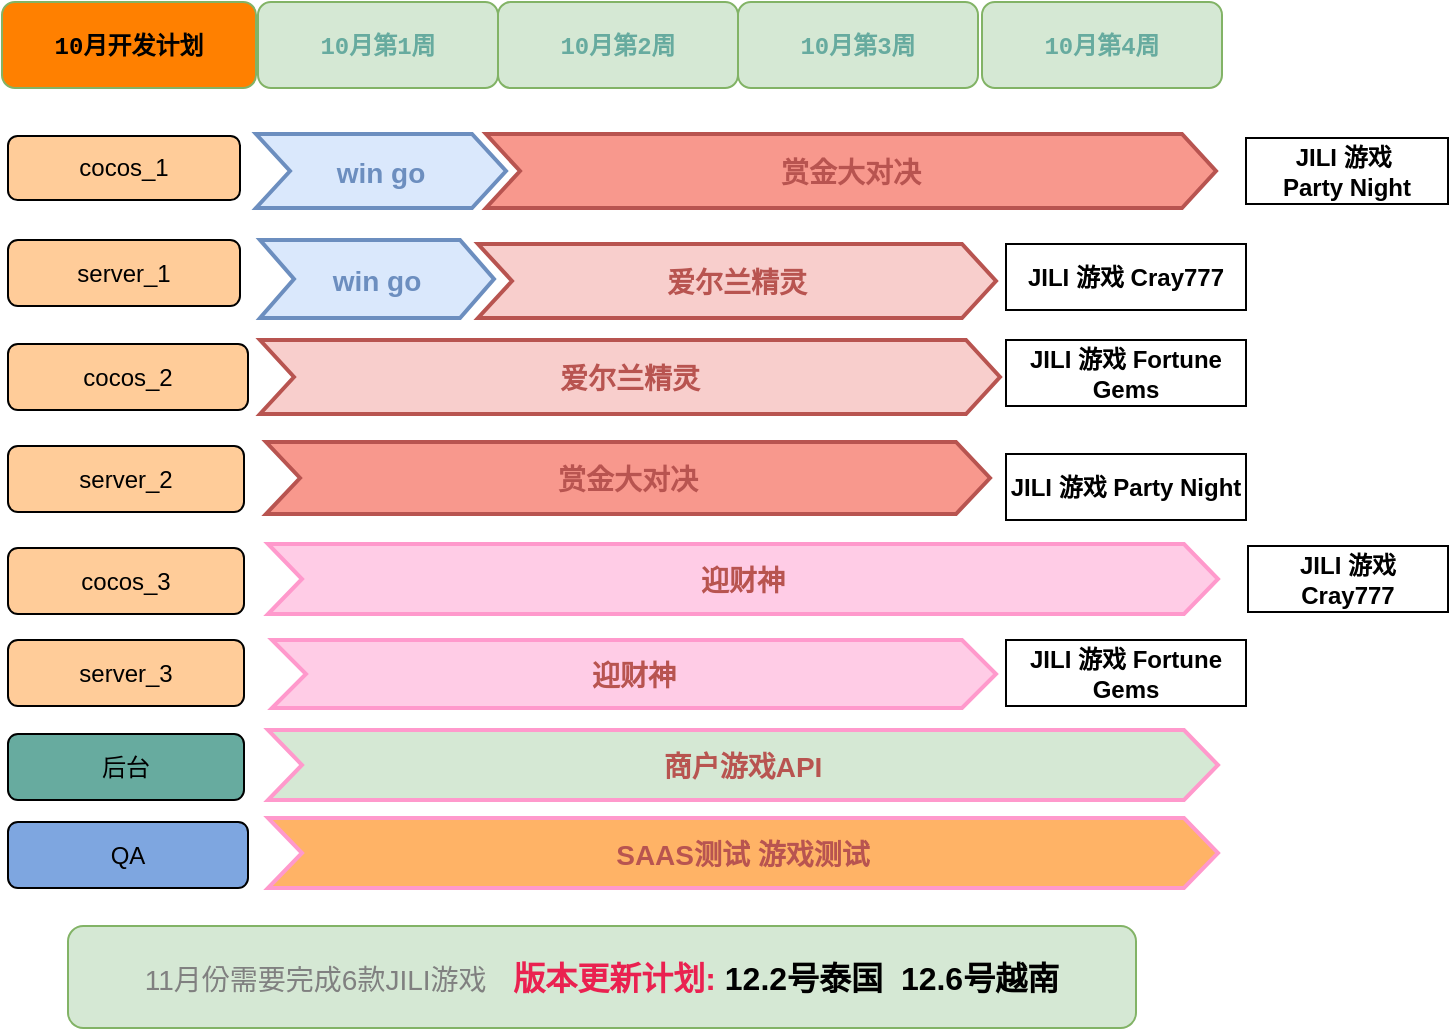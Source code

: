 <mxfile border="50" scale="3" compressed="false" locked="false" version="24.7.17">
  <diagram name="Blank" id="YmL12bMKpDGza6XwsDPr">
    <mxGraphModel dx="1434" dy="780" grid="0" gridSize="10" guides="1" tooltips="1" connect="1" arrows="1" fold="1" page="1" pageScale="1" pageWidth="827" pageHeight="1169" background="none" math="1" shadow="0">
      <root>
        <mxCell id="X5NqExCQtvZxIxQ7pmgY-0" />
        <mxCell id="1" parent="X5NqExCQtvZxIxQ7pmgY-0" />
        <mxCell id="NjAqU9Y5rHBkyYTPuW-a-1" value="" style="swimlane;fontStyle=2;childLayout=stackLayout;horizontal=1;startSize=0;fillColor=none;horizontalStack=1;resizeParent=1;resizeParentMax=0;resizeLast=0;collapsible=0;marginBottom=0;swimlaneFillColor=none;strokeColor=none;fontFamily=Helvetica;fontSize=14;fontColor=#BABABA;points=[];verticalAlign=middle;stackBorder=10;stackSpacing=-10;resizable=1;" parent="1" vertex="1">
          <mxGeometry x="210" y="105" width="500" height="57" as="geometry" />
        </mxCell>
        <mxCell id="NjAqU9Y5rHBkyYTPuW-a-2" value="win go" style="shape=step;perimeter=stepPerimeter;strokeColor=#6C8EBF;fontFamily=Helvetica;fontSize=14;fontColor=#6C8EBF;fillColor=#dae8fc;fixedSize=1;size=17;fontStyle=1;strokeWidth=2;spacingTop=0;points=[];" parent="NjAqU9Y5rHBkyYTPuW-a-1" vertex="1">
          <mxGeometry x="10" y="10" width="125" height="37" as="geometry" />
        </mxCell>
        <mxCell id="NjAqU9Y5rHBkyYTPuW-a-5" value="赏金大对决" style="shape=step;perimeter=stepPerimeter;strokeColor=#B85450;fontFamily=Helvetica;fontSize=14;fontColor=#B85450;fillColor=#F8988D;fixedSize=1;size=17;fontStyle=1;strokeWidth=2;spacingTop=0;points=[];" parent="NjAqU9Y5rHBkyYTPuW-a-1" vertex="1">
          <mxGeometry x="125" y="10" width="365" height="37" as="geometry" />
        </mxCell>
        <mxCell id="jHLEkjA2fBFGdiIuungd-1" value="&lt;font style=&quot;&quot; face=&quot;Courier New&quot;&gt;&lt;b style=&quot;&quot;&gt;10月开发计划&lt;/b&gt;&lt;/font&gt;" style="rounded=1;whiteSpace=wrap;html=1;fillColor=#FF8000;strokeColor=#82b366;" parent="1" vertex="1">
          <mxGeometry x="93" y="49" width="127" height="43" as="geometry" />
        </mxCell>
        <mxCell id="jHLEkjA2fBFGdiIuungd-2" value="&lt;font color=&quot;#67ab9f&quot; style=&quot;&quot; face=&quot;Courier New&quot;&gt;&lt;b style=&quot;&quot;&gt;10月第1周&lt;/b&gt;&lt;/font&gt;" style="rounded=1;whiteSpace=wrap;html=1;fillColor=#d5e8d4;strokeColor=#82b366;" parent="1" vertex="1">
          <mxGeometry x="221" y="49" width="120" height="43" as="geometry" />
        </mxCell>
        <mxCell id="jHLEkjA2fBFGdiIuungd-3" value="&lt;font color=&quot;#67ab9f&quot; style=&quot;&quot; face=&quot;Courier New&quot;&gt;&lt;b style=&quot;&quot;&gt;10月第2周&lt;/b&gt;&lt;/font&gt;" style="rounded=1;whiteSpace=wrap;html=1;fillColor=#d5e8d4;strokeColor=#82b366;" parent="1" vertex="1">
          <mxGeometry x="341" y="49" width="120" height="43" as="geometry" />
        </mxCell>
        <mxCell id="jHLEkjA2fBFGdiIuungd-4" value="&lt;font color=&quot;#67ab9f&quot; style=&quot;&quot; face=&quot;Courier New&quot;&gt;&lt;b style=&quot;&quot;&gt;10月第3周&lt;/b&gt;&lt;/font&gt;" style="rounded=1;whiteSpace=wrap;html=1;fillColor=#d5e8d4;strokeColor=#82b366;" parent="1" vertex="1">
          <mxGeometry x="461" y="49" width="120" height="43" as="geometry" />
        </mxCell>
        <mxCell id="jHLEkjA2fBFGdiIuungd-5" value="&lt;font color=&quot;#67ab9f&quot; style=&quot;&quot; face=&quot;Courier New&quot;&gt;&lt;b style=&quot;&quot;&gt;10月第4周&lt;/b&gt;&lt;/font&gt;" style="rounded=1;whiteSpace=wrap;html=1;fillColor=#d5e8d4;strokeColor=#82b366;" parent="1" vertex="1">
          <mxGeometry x="583" y="49" width="120" height="43" as="geometry" />
        </mxCell>
        <mxCell id="jHLEkjA2fBFGdiIuungd-7" value="win go" style="shape=step;perimeter=stepPerimeter;strokeColor=#6C8EBF;fontFamily=Helvetica;fontSize=14;fontColor=#6C8EBF;fillColor=#dae8fc;fixedSize=1;size=17;fontStyle=1;strokeWidth=2;spacingTop=0;points=[];" parent="1" vertex="1">
          <mxGeometry x="222" y="168" width="117" height="39" as="geometry" />
        </mxCell>
        <mxCell id="jHLEkjA2fBFGdiIuungd-8" value="爱尔兰精灵" style="shape=step;perimeter=stepPerimeter;strokeColor=#B85450;fontFamily=Helvetica;fontSize=14;fontColor=#B85450;fillColor=#f8cecc;fixedSize=1;size=17;fontStyle=1;strokeWidth=2;spacingTop=0;points=[];" parent="1" vertex="1">
          <mxGeometry x="331" y="170" width="259" height="37" as="geometry" />
        </mxCell>
        <mxCell id="jHLEkjA2fBFGdiIuungd-9" value="server_1" style="rounded=1;whiteSpace=wrap;html=1;fillColor=#FFCC99;" parent="1" vertex="1">
          <mxGeometry x="96" y="168" width="116" height="33" as="geometry" />
        </mxCell>
        <mxCell id="jHLEkjA2fBFGdiIuungd-6" value="cocos_1" style="rounded=1;whiteSpace=wrap;html=1;fillColor=#FFCC99;" parent="1" vertex="1">
          <mxGeometry x="96" y="116" width="116" height="32" as="geometry" />
        </mxCell>
        <mxCell id="jHLEkjA2fBFGdiIuungd-13" value="cocos_2" style="rounded=1;whiteSpace=wrap;html=1;fillColor=#FFCC99;" parent="1" vertex="1">
          <mxGeometry x="96" y="220" width="120" height="33" as="geometry" />
        </mxCell>
        <mxCell id="jHLEkjA2fBFGdiIuungd-15" value="爱尔兰精灵" style="shape=step;perimeter=stepPerimeter;strokeColor=#B85450;fontFamily=Helvetica;fontSize=14;fontColor=#B85450;fillColor=#f8cecc;fixedSize=1;size=17;fontStyle=1;strokeWidth=2;spacingTop=0;points=[];" parent="1" vertex="1">
          <mxGeometry x="222" y="218" width="370" height="37" as="geometry" />
        </mxCell>
        <mxCell id="jHLEkjA2fBFGdiIuungd-16" value="server_2" style="rounded=1;whiteSpace=wrap;html=1;fillColor=#FFCC99;" parent="1" vertex="1">
          <mxGeometry x="96" y="271" width="118" height="33" as="geometry" />
        </mxCell>
        <mxCell id="jHLEkjA2fBFGdiIuungd-18" value="赏金大对决" style="shape=step;perimeter=stepPerimeter;strokeColor=#B85450;fontFamily=Helvetica;fontSize=14;fontColor=#B85450;fillColor=#F8988D;fixedSize=1;size=17;fontStyle=1;strokeWidth=2;spacingTop=0;points=[];" parent="1" vertex="1">
          <mxGeometry x="225" y="269" width="362" height="36" as="geometry" />
        </mxCell>
        <mxCell id="jHLEkjA2fBFGdiIuungd-19" value="cocos_3" style="rounded=1;whiteSpace=wrap;html=1;fillColor=#FFCC99;" parent="1" vertex="1">
          <mxGeometry x="96" y="322" width="118" height="33" as="geometry" />
        </mxCell>
        <mxCell id="jHLEkjA2fBFGdiIuungd-20" value="迎财神" style="shape=step;perimeter=stepPerimeter;strokeColor=#FF99CC;fontFamily=Helvetica;fontSize=14;fontColor=#B85450;fillColor=#FFCCE6;fixedSize=1;size=17;fontStyle=1;strokeWidth=2;spacingTop=0;points=[];" parent="1" vertex="1">
          <mxGeometry x="226" y="320" width="475" height="35" as="geometry" />
        </mxCell>
        <mxCell id="jHLEkjA2fBFGdiIuungd-21" value="server_3" style="rounded=1;whiteSpace=wrap;html=1;fillColor=#FFCC99;" parent="1" vertex="1">
          <mxGeometry x="96" y="368" width="118" height="33" as="geometry" />
        </mxCell>
        <mxCell id="jHLEkjA2fBFGdiIuungd-23" value="迎财神" style="shape=step;perimeter=stepPerimeter;strokeColor=#FF99CC;fontFamily=Helvetica;fontSize=14;fontColor=#B85450;fillColor=#FFCCE6;fixedSize=1;size=17;fontStyle=1;strokeWidth=2;spacingTop=0;points=[];" parent="1" vertex="1">
          <mxGeometry x="228" y="368" width="362" height="34" as="geometry" />
        </mxCell>
        <mxCell id="jHLEkjA2fBFGdiIuungd-24" value="商户游戏API" style="shape=step;perimeter=stepPerimeter;strokeColor=#FF99CC;fontFamily=Helvetica;fontSize=14;fontColor=#B85450;fillColor=#D5E8D4;fixedSize=1;size=17;fontStyle=1;strokeWidth=2;spacingTop=0;points=[];" parent="1" vertex="1">
          <mxGeometry x="226" y="413" width="475" height="35" as="geometry" />
        </mxCell>
        <mxCell id="jHLEkjA2fBFGdiIuungd-25" value="后台" style="rounded=1;whiteSpace=wrap;html=1;fillColor=#67AB9F;" parent="1" vertex="1">
          <mxGeometry x="96" y="415" width="118" height="33" as="geometry" />
        </mxCell>
        <mxCell id="jHLEkjA2fBFGdiIuungd-26" value="SAAS测试 游戏测试" style="shape=step;perimeter=stepPerimeter;strokeColor=#FF99CC;fontFamily=Helvetica;fontSize=14;fontColor=#B85450;fillColor=#FFB366;fixedSize=1;size=17;fontStyle=1;strokeWidth=2;spacingTop=0;points=[];" parent="1" vertex="1">
          <mxGeometry x="226" y="457" width="475" height="35" as="geometry" />
        </mxCell>
        <mxCell id="jHLEkjA2fBFGdiIuungd-27" value="QA" style="rounded=1;whiteSpace=wrap;html=1;fillColor=#7EA6E0;" parent="1" vertex="1">
          <mxGeometry x="96" y="459" width="120" height="33" as="geometry" />
        </mxCell>
        <mxCell id="5PJWt79ZofejaBjxtnSp-1" value="&lt;b&gt;JILI 游戏 Cray777&lt;/b&gt;" style="rounded=0;whiteSpace=wrap;html=1;" vertex="1" parent="1">
          <mxGeometry x="595" y="170" width="120" height="33" as="geometry" />
        </mxCell>
        <mxCell id="5PJWt79ZofejaBjxtnSp-2" value="&lt;b&gt;JILI 游戏&amp;nbsp;Fortune Gems&lt;/b&gt;" style="rounded=0;whiteSpace=wrap;html=1;" vertex="1" parent="1">
          <mxGeometry x="595" y="218" width="120" height="33" as="geometry" />
        </mxCell>
        <mxCell id="5PJWt79ZofejaBjxtnSp-3" value="&lt;b&gt;JILI 游戏&amp;nbsp;Party Night&lt;/b&gt;" style="rounded=0;whiteSpace=wrap;html=1;" vertex="1" parent="1">
          <mxGeometry x="595" y="275" width="120" height="33" as="geometry" />
        </mxCell>
        <mxCell id="5PJWt79ZofejaBjxtnSp-4" value="&lt;b&gt;JILI 游戏&amp;nbsp;&lt;/b&gt;&lt;b&gt;Fortune Gems&lt;/b&gt;" style="rounded=0;whiteSpace=wrap;html=1;" vertex="1" parent="1">
          <mxGeometry x="595" y="368" width="120" height="33" as="geometry" />
        </mxCell>
        <mxCell id="5PJWt79ZofejaBjxtnSp-5" value="&lt;font style=&quot;&quot;&gt;&lt;font style=&quot;font-size: 14px;&quot; color=&quot;#808080&quot;&gt;11月份需要完成6款JILI游戏&lt;/font&gt;&lt;b style=&quot;font-size: 16px; color: rgb(234, 33, 80);&quot;&gt;&amp;nbsp; &amp;nbsp;版本更新计划:&amp;nbsp;&lt;/b&gt;&lt;/font&gt;&lt;b style=&quot;font-size: 16px;&quot;&gt;12.2号泰国&amp;nbsp; 12.6号越南&lt;/b&gt;" style="rounded=1;whiteSpace=wrap;html=1;fillColor=#d5e8d4;strokeColor=#82b366;" vertex="1" parent="1">
          <mxGeometry x="126" y="511" width="534" height="51" as="geometry" />
        </mxCell>
        <mxCell id="5PJWt79ZofejaBjxtnSp-6" value="&lt;b&gt;JILI 游戏&amp;nbsp;&lt;/b&gt;&lt;div&gt;&lt;b&gt;Party Night&lt;/b&gt;&lt;/div&gt;" style="rounded=0;whiteSpace=wrap;html=1;" vertex="1" parent="1">
          <mxGeometry x="715" y="117" width="101" height="33" as="geometry" />
        </mxCell>
        <mxCell id="5PJWt79ZofejaBjxtnSp-7" value="&lt;b&gt;JILI 游戏 Cray777&lt;/b&gt;" style="rounded=0;whiteSpace=wrap;html=1;" vertex="1" parent="1">
          <mxGeometry x="716" y="321" width="100" height="33" as="geometry" />
        </mxCell>
      </root>
    </mxGraphModel>
  </diagram>
</mxfile>
